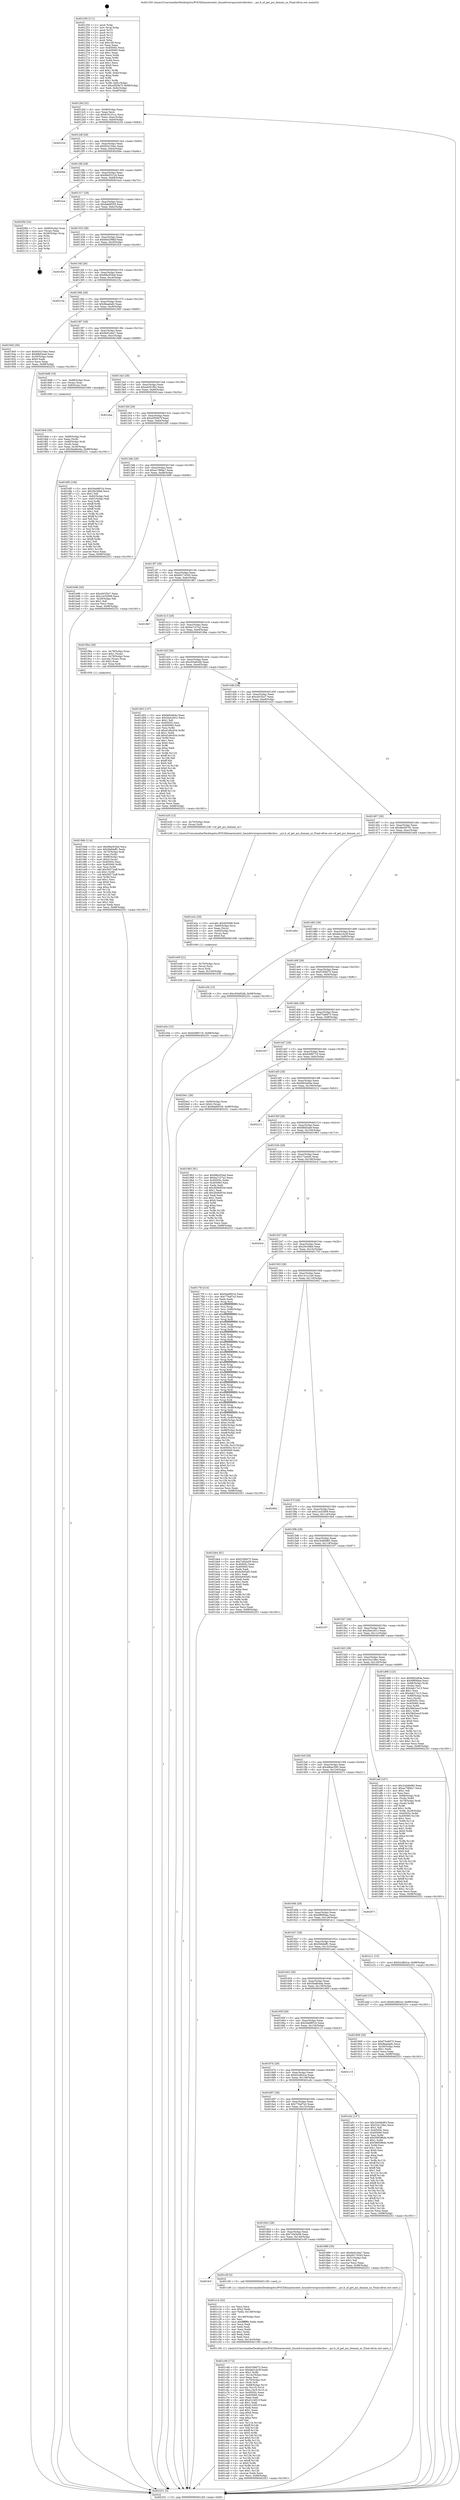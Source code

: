digraph "0x401250" {
  label = "0x401250 (/mnt/c/Users/mathe/Desktop/tcc/POCII/binaries/extr_linuxdriverspcicontrollerdwc....pci.h_of_get_pci_domain_nr_Final-ollvm.out::main(0))"
  labelloc = "t"
  node[shape=record]

  Entry [label="",width=0.3,height=0.3,shape=circle,fillcolor=black,style=filled]
  "0x4012bf" [label="{
     0x4012bf [32]\l
     | [instrs]\l
     &nbsp;&nbsp;0x4012bf \<+6\>: mov -0x98(%rbp),%eax\l
     &nbsp;&nbsp;0x4012c5 \<+2\>: mov %eax,%ecx\l
     &nbsp;&nbsp;0x4012c7 \<+6\>: sub $0x816101cc,%ecx\l
     &nbsp;&nbsp;0x4012cd \<+6\>: mov %eax,-0xac(%rbp)\l
     &nbsp;&nbsp;0x4012d3 \<+6\>: mov %ecx,-0xb0(%rbp)\l
     &nbsp;&nbsp;0x4012d9 \<+6\>: je 0000000000402234 \<main+0xfe4\>\l
  }"]
  "0x402234" [label="{
     0x402234\l
  }", style=dashed]
  "0x4012df" [label="{
     0x4012df [28]\l
     | [instrs]\l
     &nbsp;&nbsp;0x4012df \<+5\>: jmp 00000000004012e4 \<main+0x94\>\l
     &nbsp;&nbsp;0x4012e4 \<+6\>: mov -0xac(%rbp),%eax\l
     &nbsp;&nbsp;0x4012ea \<+5\>: sub $0x834154ec,%eax\l
     &nbsp;&nbsp;0x4012ef \<+6\>: mov %eax,-0xb4(%rbp)\l
     &nbsp;&nbsp;0x4012f5 \<+6\>: je 00000000004020be \<main+0xe6e\>\l
  }"]
  Exit [label="",width=0.3,height=0.3,shape=circle,fillcolor=black,style=filled,peripheries=2]
  "0x4020be" [label="{
     0x4020be\l
  }", style=dashed]
  "0x4012fb" [label="{
     0x4012fb [28]\l
     | [instrs]\l
     &nbsp;&nbsp;0x4012fb \<+5\>: jmp 0000000000401300 \<main+0xb0\>\l
     &nbsp;&nbsp;0x401300 \<+6\>: mov -0xac(%rbp),%eax\l
     &nbsp;&nbsp;0x401306 \<+5\>: sub $0x89d53124,%eax\l
     &nbsp;&nbsp;0x40130b \<+6\>: mov %eax,-0xb8(%rbp)\l
     &nbsp;&nbsp;0x401311 \<+6\>: je 0000000000401ece \<main+0xc7e\>\l
  }"]
  "0x401e5e" [label="{
     0x401e5e [15]\l
     | [instrs]\l
     &nbsp;&nbsp;0x401e5e \<+10\>: movl $0xfc880716,-0x98(%rbp)\l
     &nbsp;&nbsp;0x401e68 \<+5\>: jmp 0000000000402251 \<main+0x1001\>\l
  }"]
  "0x401ece" [label="{
     0x401ece\l
  }", style=dashed]
  "0x401317" [label="{
     0x401317 [28]\l
     | [instrs]\l
     &nbsp;&nbsp;0x401317 \<+5\>: jmp 000000000040131c \<main+0xcc\>\l
     &nbsp;&nbsp;0x40131c \<+6\>: mov -0xac(%rbp),%eax\l
     &nbsp;&nbsp;0x401322 \<+5\>: sub $0x8ab6f329,%eax\l
     &nbsp;&nbsp;0x401327 \<+6\>: mov %eax,-0xbc(%rbp)\l
     &nbsp;&nbsp;0x40132d \<+6\>: je 00000000004020fd \<main+0xead\>\l
  }"]
  "0x401e49" [label="{
     0x401e49 [21]\l
     | [instrs]\l
     &nbsp;&nbsp;0x401e49 \<+4\>: mov -0x70(%rbp),%rcx\l
     &nbsp;&nbsp;0x401e4d \<+3\>: mov (%rcx),%rcx\l
     &nbsp;&nbsp;0x401e50 \<+3\>: mov %rcx,%rdi\l
     &nbsp;&nbsp;0x401e53 \<+6\>: mov %eax,-0x150(%rbp)\l
     &nbsp;&nbsp;0x401e59 \<+5\>: call 0000000000401030 \<free@plt\>\l
     | [calls]\l
     &nbsp;&nbsp;0x401030 \{1\} (unknown)\l
  }"]
  "0x4020fd" [label="{
     0x4020fd [24]\l
     | [instrs]\l
     &nbsp;&nbsp;0x4020fd \<+7\>: mov -0x90(%rbp),%rax\l
     &nbsp;&nbsp;0x402104 \<+2\>: mov (%rax),%eax\l
     &nbsp;&nbsp;0x402106 \<+4\>: lea -0x28(%rbp),%rsp\l
     &nbsp;&nbsp;0x40210a \<+1\>: pop %rbx\l
     &nbsp;&nbsp;0x40210b \<+2\>: pop %r12\l
     &nbsp;&nbsp;0x40210d \<+2\>: pop %r13\l
     &nbsp;&nbsp;0x40210f \<+2\>: pop %r14\l
     &nbsp;&nbsp;0x402111 \<+2\>: pop %r15\l
     &nbsp;&nbsp;0x402113 \<+1\>: pop %rbp\l
     &nbsp;&nbsp;0x402114 \<+1\>: ret\l
  }"]
  "0x401333" [label="{
     0x401333 [28]\l
     | [instrs]\l
     &nbsp;&nbsp;0x401333 \<+5\>: jmp 0000000000401338 \<main+0xe8\>\l
     &nbsp;&nbsp;0x401338 \<+6\>: mov -0xac(%rbp),%eax\l
     &nbsp;&nbsp;0x40133e \<+5\>: sub $0x8d4298bf,%eax\l
     &nbsp;&nbsp;0x401343 \<+6\>: mov %eax,-0xc0(%rbp)\l
     &nbsp;&nbsp;0x401349 \<+6\>: je 0000000000401f24 \<main+0xcd4\>\l
  }"]
  "0x401e2c" [label="{
     0x401e2c [29]\l
     | [instrs]\l
     &nbsp;&nbsp;0x401e2c \<+10\>: movabs $0x4030d6,%rdi\l
     &nbsp;&nbsp;0x401e36 \<+4\>: mov -0x60(%rbp),%rcx\l
     &nbsp;&nbsp;0x401e3a \<+2\>: mov %eax,(%rcx)\l
     &nbsp;&nbsp;0x401e3c \<+4\>: mov -0x60(%rbp),%rcx\l
     &nbsp;&nbsp;0x401e40 \<+2\>: mov (%rcx),%esi\l
     &nbsp;&nbsp;0x401e42 \<+2\>: mov $0x0,%al\l
     &nbsp;&nbsp;0x401e44 \<+5\>: call 0000000000401040 \<printf@plt\>\l
     | [calls]\l
     &nbsp;&nbsp;0x401040 \{1\} (unknown)\l
  }"]
  "0x401f24" [label="{
     0x401f24\l
  }", style=dashed]
  "0x40134f" [label="{
     0x40134f [28]\l
     | [instrs]\l
     &nbsp;&nbsp;0x40134f \<+5\>: jmp 0000000000401354 \<main+0x104\>\l
     &nbsp;&nbsp;0x401354 \<+6\>: mov -0xac(%rbp),%eax\l
     &nbsp;&nbsp;0x40135a \<+5\>: sub $0x98a303ed,%eax\l
     &nbsp;&nbsp;0x40135f \<+6\>: mov %eax,-0xc4(%rbp)\l
     &nbsp;&nbsp;0x401365 \<+6\>: je 000000000040215a \<main+0xf0a\>\l
  }"]
  "0x401c48" [label="{
     0x401c48 [172]\l
     | [instrs]\l
     &nbsp;&nbsp;0x401c48 \<+5\>: mov $0xf10f4075,%ecx\l
     &nbsp;&nbsp;0x401c4d \<+5\>: mov $0xdeb1dc5f,%edx\l
     &nbsp;&nbsp;0x401c52 \<+3\>: mov $0x1,%r8b\l
     &nbsp;&nbsp;0x401c55 \<+6\>: mov -0x14c(%rbp),%esi\l
     &nbsp;&nbsp;0x401c5b \<+3\>: imul %eax,%esi\l
     &nbsp;&nbsp;0x401c5e \<+4\>: mov -0x70(%rbp),%r9\l
     &nbsp;&nbsp;0x401c62 \<+3\>: mov (%r9),%r9\l
     &nbsp;&nbsp;0x401c65 \<+4\>: mov -0x68(%rbp),%r10\l
     &nbsp;&nbsp;0x401c69 \<+3\>: movslq (%r10),%r10\l
     &nbsp;&nbsp;0x401c6c \<+4\>: mov %esi,(%r9,%r10,4)\l
     &nbsp;&nbsp;0x401c70 \<+7\>: mov 0x40505c,%eax\l
     &nbsp;&nbsp;0x401c77 \<+7\>: mov 0x405060,%esi\l
     &nbsp;&nbsp;0x401c7e \<+2\>: mov %eax,%edi\l
     &nbsp;&nbsp;0x401c80 \<+6\>: add $0xd124f21f,%edi\l
     &nbsp;&nbsp;0x401c86 \<+3\>: sub $0x1,%edi\l
     &nbsp;&nbsp;0x401c89 \<+6\>: sub $0xd124f21f,%edi\l
     &nbsp;&nbsp;0x401c8f \<+3\>: imul %edi,%eax\l
     &nbsp;&nbsp;0x401c92 \<+3\>: and $0x1,%eax\l
     &nbsp;&nbsp;0x401c95 \<+3\>: cmp $0x0,%eax\l
     &nbsp;&nbsp;0x401c98 \<+4\>: sete %r11b\l
     &nbsp;&nbsp;0x401c9c \<+3\>: cmp $0xa,%esi\l
     &nbsp;&nbsp;0x401c9f \<+3\>: setl %bl\l
     &nbsp;&nbsp;0x401ca2 \<+3\>: mov %r11b,%r14b\l
     &nbsp;&nbsp;0x401ca5 \<+4\>: xor $0xff,%r14b\l
     &nbsp;&nbsp;0x401ca9 \<+3\>: mov %bl,%r15b\l
     &nbsp;&nbsp;0x401cac \<+4\>: xor $0xff,%r15b\l
     &nbsp;&nbsp;0x401cb0 \<+4\>: xor $0x0,%r8b\l
     &nbsp;&nbsp;0x401cb4 \<+3\>: mov %r14b,%r12b\l
     &nbsp;&nbsp;0x401cb7 \<+4\>: and $0x0,%r12b\l
     &nbsp;&nbsp;0x401cbb \<+3\>: and %r8b,%r11b\l
     &nbsp;&nbsp;0x401cbe \<+3\>: mov %r15b,%r13b\l
     &nbsp;&nbsp;0x401cc1 \<+4\>: and $0x0,%r13b\l
     &nbsp;&nbsp;0x401cc5 \<+3\>: and %r8b,%bl\l
     &nbsp;&nbsp;0x401cc8 \<+3\>: or %r11b,%r12b\l
     &nbsp;&nbsp;0x401ccb \<+3\>: or %bl,%r13b\l
     &nbsp;&nbsp;0x401cce \<+3\>: xor %r13b,%r12b\l
     &nbsp;&nbsp;0x401cd1 \<+3\>: or %r15b,%r14b\l
     &nbsp;&nbsp;0x401cd4 \<+4\>: xor $0xff,%r14b\l
     &nbsp;&nbsp;0x401cd8 \<+4\>: or $0x0,%r8b\l
     &nbsp;&nbsp;0x401cdc \<+3\>: and %r8b,%r14b\l
     &nbsp;&nbsp;0x401cdf \<+3\>: or %r14b,%r12b\l
     &nbsp;&nbsp;0x401ce2 \<+4\>: test $0x1,%r12b\l
     &nbsp;&nbsp;0x401ce6 \<+3\>: cmovne %edx,%ecx\l
     &nbsp;&nbsp;0x401ce9 \<+6\>: mov %ecx,-0x98(%rbp)\l
     &nbsp;&nbsp;0x401cef \<+5\>: jmp 0000000000402251 \<main+0x1001\>\l
  }"]
  "0x40215a" [label="{
     0x40215a\l
  }", style=dashed]
  "0x40136b" [label="{
     0x40136b [28]\l
     | [instrs]\l
     &nbsp;&nbsp;0x40136b \<+5\>: jmp 0000000000401370 \<main+0x120\>\l
     &nbsp;&nbsp;0x401370 \<+6\>: mov -0xac(%rbp),%eax\l
     &nbsp;&nbsp;0x401376 \<+5\>: sub $0x9baedafc,%eax\l
     &nbsp;&nbsp;0x40137b \<+6\>: mov %eax,-0xc8(%rbp)\l
     &nbsp;&nbsp;0x401381 \<+6\>: je 0000000000401945 \<main+0x6f5\>\l
  }"]
  "0x401c14" [label="{
     0x401c14 [52]\l
     | [instrs]\l
     &nbsp;&nbsp;0x401c14 \<+2\>: xor %ecx,%ecx\l
     &nbsp;&nbsp;0x401c16 \<+5\>: mov $0x2,%edx\l
     &nbsp;&nbsp;0x401c1b \<+6\>: mov %edx,-0x148(%rbp)\l
     &nbsp;&nbsp;0x401c21 \<+1\>: cltd\l
     &nbsp;&nbsp;0x401c22 \<+6\>: mov -0x148(%rbp),%esi\l
     &nbsp;&nbsp;0x401c28 \<+2\>: idiv %esi\l
     &nbsp;&nbsp;0x401c2a \<+6\>: imul $0xfffffffe,%edx,%edx\l
     &nbsp;&nbsp;0x401c30 \<+2\>: mov %ecx,%edi\l
     &nbsp;&nbsp;0x401c32 \<+2\>: sub %edx,%edi\l
     &nbsp;&nbsp;0x401c34 \<+2\>: mov %ecx,%edx\l
     &nbsp;&nbsp;0x401c36 \<+3\>: sub $0x1,%edx\l
     &nbsp;&nbsp;0x401c39 \<+2\>: add %edx,%edi\l
     &nbsp;&nbsp;0x401c3b \<+2\>: sub %edi,%ecx\l
     &nbsp;&nbsp;0x401c3d \<+6\>: mov %ecx,-0x14c(%rbp)\l
     &nbsp;&nbsp;0x401c43 \<+5\>: call 0000000000401160 \<next_i\>\l
     | [calls]\l
     &nbsp;&nbsp;0x401160 \{1\} (/mnt/c/Users/mathe/Desktop/tcc/POCII/binaries/extr_linuxdriverspcicontrollerdwc....pci.h_of_get_pci_domain_nr_Final-ollvm.out::next_i)\l
  }"]
  "0x401945" [label="{
     0x401945 [30]\l
     | [instrs]\l
     &nbsp;&nbsp;0x401945 \<+5\>: mov $0x834154ec,%eax\l
     &nbsp;&nbsp;0x40194a \<+5\>: mov $0xfdbf2ea9,%ecx\l
     &nbsp;&nbsp;0x40194f \<+3\>: mov -0x30(%rbp),%edx\l
     &nbsp;&nbsp;0x401952 \<+3\>: cmp $0x0,%edx\l
     &nbsp;&nbsp;0x401955 \<+3\>: cmove %ecx,%eax\l
     &nbsp;&nbsp;0x401958 \<+6\>: mov %eax,-0x98(%rbp)\l
     &nbsp;&nbsp;0x40195e \<+5\>: jmp 0000000000402251 \<main+0x1001\>\l
  }"]
  "0x401387" [label="{
     0x401387 [28]\l
     | [instrs]\l
     &nbsp;&nbsp;0x401387 \<+5\>: jmp 000000000040138c \<main+0x13c\>\l
     &nbsp;&nbsp;0x40138c \<+6\>: mov -0xac(%rbp),%eax\l
     &nbsp;&nbsp;0x401392 \<+5\>: sub $0x9e91eba7,%eax\l
     &nbsp;&nbsp;0x401397 \<+6\>: mov %eax,-0xcc(%rbp)\l
     &nbsp;&nbsp;0x40139d \<+6\>: je 00000000004018d8 \<main+0x688\>\l
  }"]
  "0x4016cf" [label="{
     0x4016cf\l
  }", style=dashed]
  "0x4018d8" [label="{
     0x4018d8 [19]\l
     | [instrs]\l
     &nbsp;&nbsp;0x4018d8 \<+7\>: mov -0x88(%rbp),%rax\l
     &nbsp;&nbsp;0x4018df \<+3\>: mov (%rax),%rax\l
     &nbsp;&nbsp;0x4018e2 \<+4\>: mov 0x8(%rax),%rdi\l
     &nbsp;&nbsp;0x4018e6 \<+5\>: call 0000000000401060 \<atoi@plt\>\l
     | [calls]\l
     &nbsp;&nbsp;0x401060 \{1\} (unknown)\l
  }"]
  "0x4013a3" [label="{
     0x4013a3 [28]\l
     | [instrs]\l
     &nbsp;&nbsp;0x4013a3 \<+5\>: jmp 00000000004013a8 \<main+0x158\>\l
     &nbsp;&nbsp;0x4013a8 \<+6\>: mov -0xac(%rbp),%eax\l
     &nbsp;&nbsp;0x4013ae \<+5\>: sub $0xa4261f62,%eax\l
     &nbsp;&nbsp;0x4013b3 \<+6\>: mov %eax,-0xd0(%rbp)\l
     &nbsp;&nbsp;0x4013b9 \<+6\>: je 0000000000401eaa \<main+0xc5a\>\l
  }"]
  "0x401c0f" [label="{
     0x401c0f [5]\l
     | [instrs]\l
     &nbsp;&nbsp;0x401c0f \<+5\>: call 0000000000401160 \<next_i\>\l
     | [calls]\l
     &nbsp;&nbsp;0x401160 \{1\} (/mnt/c/Users/mathe/Desktop/tcc/POCII/binaries/extr_linuxdriverspcicontrollerdwc....pci.h_of_get_pci_domain_nr_Final-ollvm.out::next_i)\l
  }"]
  "0x401eaa" [label="{
     0x401eaa\l
  }", style=dashed]
  "0x4013bf" [label="{
     0x4013bf [28]\l
     | [instrs]\l
     &nbsp;&nbsp;0x4013bf \<+5\>: jmp 00000000004013c4 \<main+0x174\>\l
     &nbsp;&nbsp;0x4013c4 \<+6\>: mov -0xac(%rbp),%eax\l
     &nbsp;&nbsp;0x4013ca \<+5\>: sub $0xa5f29e7f,%eax\l
     &nbsp;&nbsp;0x4013cf \<+6\>: mov %eax,-0xd4(%rbp)\l
     &nbsp;&nbsp;0x4013d5 \<+6\>: je 00000000004016f5 \<main+0x4a5\>\l
  }"]
  "0x4019db" [label="{
     0x4019db [114]\l
     | [instrs]\l
     &nbsp;&nbsp;0x4019db \<+5\>: mov $0x98a303ed,%ecx\l
     &nbsp;&nbsp;0x4019e0 \<+5\>: mov $0x5b8deff1,%edx\l
     &nbsp;&nbsp;0x4019e5 \<+4\>: mov -0x70(%rbp),%rdi\l
     &nbsp;&nbsp;0x4019e9 \<+3\>: mov %rax,(%rdi)\l
     &nbsp;&nbsp;0x4019ec \<+4\>: mov -0x68(%rbp),%rax\l
     &nbsp;&nbsp;0x4019f0 \<+6\>: movl $0x0,(%rax)\l
     &nbsp;&nbsp;0x4019f6 \<+7\>: mov 0x40505c,%esi\l
     &nbsp;&nbsp;0x4019fd \<+8\>: mov 0x405060,%r8d\l
     &nbsp;&nbsp;0x401a05 \<+3\>: mov %esi,%r9d\l
     &nbsp;&nbsp;0x401a08 \<+7\>: add $0x59272aff,%r9d\l
     &nbsp;&nbsp;0x401a0f \<+4\>: sub $0x1,%r9d\l
     &nbsp;&nbsp;0x401a13 \<+7\>: sub $0x59272aff,%r9d\l
     &nbsp;&nbsp;0x401a1a \<+4\>: imul %r9d,%esi\l
     &nbsp;&nbsp;0x401a1e \<+3\>: and $0x1,%esi\l
     &nbsp;&nbsp;0x401a21 \<+3\>: cmp $0x0,%esi\l
     &nbsp;&nbsp;0x401a24 \<+4\>: sete %r10b\l
     &nbsp;&nbsp;0x401a28 \<+4\>: cmp $0xa,%r8d\l
     &nbsp;&nbsp;0x401a2c \<+4\>: setl %r11b\l
     &nbsp;&nbsp;0x401a30 \<+3\>: mov %r10b,%bl\l
     &nbsp;&nbsp;0x401a33 \<+3\>: and %r11b,%bl\l
     &nbsp;&nbsp;0x401a36 \<+3\>: xor %r11b,%r10b\l
     &nbsp;&nbsp;0x401a39 \<+3\>: or %r10b,%bl\l
     &nbsp;&nbsp;0x401a3c \<+3\>: test $0x1,%bl\l
     &nbsp;&nbsp;0x401a3f \<+3\>: cmovne %edx,%ecx\l
     &nbsp;&nbsp;0x401a42 \<+6\>: mov %ecx,-0x98(%rbp)\l
     &nbsp;&nbsp;0x401a48 \<+5\>: jmp 0000000000402251 \<main+0x1001\>\l
  }"]
  "0x4016f5" [label="{
     0x4016f5 [106]\l
     | [instrs]\l
     &nbsp;&nbsp;0x4016f5 \<+5\>: mov $0x5da9851b,%eax\l
     &nbsp;&nbsp;0x4016fa \<+5\>: mov $0x29c36bd,%ecx\l
     &nbsp;&nbsp;0x4016ff \<+2\>: mov $0x1,%dl\l
     &nbsp;&nbsp;0x401701 \<+7\>: mov -0x92(%rbp),%sil\l
     &nbsp;&nbsp;0x401708 \<+7\>: mov -0x91(%rbp),%dil\l
     &nbsp;&nbsp;0x40170f \<+3\>: mov %sil,%r8b\l
     &nbsp;&nbsp;0x401712 \<+4\>: xor $0xff,%r8b\l
     &nbsp;&nbsp;0x401716 \<+3\>: mov %dil,%r9b\l
     &nbsp;&nbsp;0x401719 \<+4\>: xor $0xff,%r9b\l
     &nbsp;&nbsp;0x40171d \<+3\>: xor $0x1,%dl\l
     &nbsp;&nbsp;0x401720 \<+3\>: mov %r8b,%r10b\l
     &nbsp;&nbsp;0x401723 \<+4\>: and $0xff,%r10b\l
     &nbsp;&nbsp;0x401727 \<+3\>: and %dl,%sil\l
     &nbsp;&nbsp;0x40172a \<+3\>: mov %r9b,%r11b\l
     &nbsp;&nbsp;0x40172d \<+4\>: and $0xff,%r11b\l
     &nbsp;&nbsp;0x401731 \<+3\>: and %dl,%dil\l
     &nbsp;&nbsp;0x401734 \<+3\>: or %sil,%r10b\l
     &nbsp;&nbsp;0x401737 \<+3\>: or %dil,%r11b\l
     &nbsp;&nbsp;0x40173a \<+3\>: xor %r11b,%r10b\l
     &nbsp;&nbsp;0x40173d \<+3\>: or %r9b,%r8b\l
     &nbsp;&nbsp;0x401740 \<+4\>: xor $0xff,%r8b\l
     &nbsp;&nbsp;0x401744 \<+3\>: or $0x1,%dl\l
     &nbsp;&nbsp;0x401747 \<+3\>: and %dl,%r8b\l
     &nbsp;&nbsp;0x40174a \<+3\>: or %r8b,%r10b\l
     &nbsp;&nbsp;0x40174d \<+4\>: test $0x1,%r10b\l
     &nbsp;&nbsp;0x401751 \<+3\>: cmovne %ecx,%eax\l
     &nbsp;&nbsp;0x401754 \<+6\>: mov %eax,-0x98(%rbp)\l
     &nbsp;&nbsp;0x40175a \<+5\>: jmp 0000000000402251 \<main+0x1001\>\l
  }"]
  "0x4013db" [label="{
     0x4013db [28]\l
     | [instrs]\l
     &nbsp;&nbsp;0x4013db \<+5\>: jmp 00000000004013e0 \<main+0x190\>\l
     &nbsp;&nbsp;0x4013e0 \<+6\>: mov -0xac(%rbp),%eax\l
     &nbsp;&nbsp;0x4013e6 \<+5\>: sub $0xac796ba7,%eax\l
     &nbsp;&nbsp;0x4013eb \<+6\>: mov %eax,-0xd8(%rbp)\l
     &nbsp;&nbsp;0x4013f1 \<+6\>: je 0000000000401b96 \<main+0x946\>\l
  }"]
  "0x402251" [label="{
     0x402251 [5]\l
     | [instrs]\l
     &nbsp;&nbsp;0x402251 \<+5\>: jmp 00000000004012bf \<main+0x6f\>\l
  }"]
  "0x401250" [label="{
     0x401250 [111]\l
     | [instrs]\l
     &nbsp;&nbsp;0x401250 \<+1\>: push %rbp\l
     &nbsp;&nbsp;0x401251 \<+3\>: mov %rsp,%rbp\l
     &nbsp;&nbsp;0x401254 \<+2\>: push %r15\l
     &nbsp;&nbsp;0x401256 \<+2\>: push %r14\l
     &nbsp;&nbsp;0x401258 \<+2\>: push %r13\l
     &nbsp;&nbsp;0x40125a \<+2\>: push %r12\l
     &nbsp;&nbsp;0x40125c \<+1\>: push %rbx\l
     &nbsp;&nbsp;0x40125d \<+7\>: sub $0x148,%rsp\l
     &nbsp;&nbsp;0x401264 \<+2\>: xor %eax,%eax\l
     &nbsp;&nbsp;0x401266 \<+7\>: mov 0x40505c,%ecx\l
     &nbsp;&nbsp;0x40126d \<+7\>: mov 0x405060,%edx\l
     &nbsp;&nbsp;0x401274 \<+3\>: sub $0x1,%eax\l
     &nbsp;&nbsp;0x401277 \<+3\>: mov %ecx,%r8d\l
     &nbsp;&nbsp;0x40127a \<+3\>: add %eax,%r8d\l
     &nbsp;&nbsp;0x40127d \<+4\>: imul %r8d,%ecx\l
     &nbsp;&nbsp;0x401281 \<+3\>: and $0x1,%ecx\l
     &nbsp;&nbsp;0x401284 \<+3\>: cmp $0x0,%ecx\l
     &nbsp;&nbsp;0x401287 \<+4\>: sete %r9b\l
     &nbsp;&nbsp;0x40128b \<+4\>: and $0x1,%r9b\l
     &nbsp;&nbsp;0x40128f \<+7\>: mov %r9b,-0x92(%rbp)\l
     &nbsp;&nbsp;0x401296 \<+3\>: cmp $0xa,%edx\l
     &nbsp;&nbsp;0x401299 \<+4\>: setl %r9b\l
     &nbsp;&nbsp;0x40129d \<+4\>: and $0x1,%r9b\l
     &nbsp;&nbsp;0x4012a1 \<+7\>: mov %r9b,-0x91(%rbp)\l
     &nbsp;&nbsp;0x4012a8 \<+10\>: movl $0xa5f29e7f,-0x98(%rbp)\l
     &nbsp;&nbsp;0x4012b2 \<+6\>: mov %edi,-0x9c(%rbp)\l
     &nbsp;&nbsp;0x4012b8 \<+7\>: mov %rsi,-0xa8(%rbp)\l
  }"]
  "0x4018eb" [label="{
     0x4018eb [30]\l
     | [instrs]\l
     &nbsp;&nbsp;0x4018eb \<+4\>: mov -0x80(%rbp),%rdi\l
     &nbsp;&nbsp;0x4018ef \<+2\>: mov %eax,(%rdi)\l
     &nbsp;&nbsp;0x4018f1 \<+4\>: mov -0x80(%rbp),%rdi\l
     &nbsp;&nbsp;0x4018f5 \<+2\>: mov (%rdi),%eax\l
     &nbsp;&nbsp;0x4018f7 \<+3\>: mov %eax,-0x30(%rbp)\l
     &nbsp;&nbsp;0x4018fa \<+10\>: movl $0x5ba6b44a,-0x98(%rbp)\l
     &nbsp;&nbsp;0x401904 \<+5\>: jmp 0000000000402251 \<main+0x1001\>\l
  }"]
  "0x401b96" [label="{
     0x401b96 [30]\l
     | [instrs]\l
     &nbsp;&nbsp;0x401b96 \<+5\>: mov $0xcbf1f2e7,%eax\l
     &nbsp;&nbsp;0x401b9b \<+5\>: mov $0x1ce32009,%ecx\l
     &nbsp;&nbsp;0x401ba0 \<+3\>: mov -0x29(%rbp),%dl\l
     &nbsp;&nbsp;0x401ba3 \<+3\>: test $0x1,%dl\l
     &nbsp;&nbsp;0x401ba6 \<+3\>: cmovne %ecx,%eax\l
     &nbsp;&nbsp;0x401ba9 \<+6\>: mov %eax,-0x98(%rbp)\l
     &nbsp;&nbsp;0x401baf \<+5\>: jmp 0000000000402251 \<main+0x1001\>\l
  }"]
  "0x4013f7" [label="{
     0x4013f7 [28]\l
     | [instrs]\l
     &nbsp;&nbsp;0x4013f7 \<+5\>: jmp 00000000004013fc \<main+0x1ac\>\l
     &nbsp;&nbsp;0x4013fc \<+6\>: mov -0xac(%rbp),%eax\l
     &nbsp;&nbsp;0x401402 \<+5\>: sub $0xb9174345,%eax\l
     &nbsp;&nbsp;0x401407 \<+6\>: mov %eax,-0xdc(%rbp)\l
     &nbsp;&nbsp;0x40140d \<+6\>: je 00000000004018b7 \<main+0x667\>\l
  }"]
  "0x4016b3" [label="{
     0x4016b3 [28]\l
     | [instrs]\l
     &nbsp;&nbsp;0x4016b3 \<+5\>: jmp 00000000004016b8 \<main+0x468\>\l
     &nbsp;&nbsp;0x4016b8 \<+6\>: mov -0xac(%rbp),%eax\l
     &nbsp;&nbsp;0x4016be \<+5\>: sub $0x7cf43a59,%eax\l
     &nbsp;&nbsp;0x4016c3 \<+6\>: mov %eax,-0x140(%rbp)\l
     &nbsp;&nbsp;0x4016c9 \<+6\>: je 0000000000401c0f \<main+0x9bf\>\l
  }"]
  "0x4018b7" [label="{
     0x4018b7\l
  }", style=dashed]
  "0x401413" [label="{
     0x401413 [28]\l
     | [instrs]\l
     &nbsp;&nbsp;0x401413 \<+5\>: jmp 0000000000401418 \<main+0x1c8\>\l
     &nbsp;&nbsp;0x401418 \<+6\>: mov -0xac(%rbp),%eax\l
     &nbsp;&nbsp;0x40141e \<+5\>: sub $0xba7c57a2,%eax\l
     &nbsp;&nbsp;0x401423 \<+6\>: mov %eax,-0xe0(%rbp)\l
     &nbsp;&nbsp;0x401429 \<+6\>: je 00000000004019be \<main+0x76e\>\l
  }"]
  "0x401899" [label="{
     0x401899 [30]\l
     | [instrs]\l
     &nbsp;&nbsp;0x401899 \<+5\>: mov $0x9e91eba7,%eax\l
     &nbsp;&nbsp;0x40189e \<+5\>: mov $0xb9174345,%ecx\l
     &nbsp;&nbsp;0x4018a3 \<+3\>: mov -0x31(%rbp),%dl\l
     &nbsp;&nbsp;0x4018a6 \<+3\>: test $0x1,%dl\l
     &nbsp;&nbsp;0x4018a9 \<+3\>: cmovne %ecx,%eax\l
     &nbsp;&nbsp;0x4018ac \<+6\>: mov %eax,-0x98(%rbp)\l
     &nbsp;&nbsp;0x4018b2 \<+5\>: jmp 0000000000402251 \<main+0x1001\>\l
  }"]
  "0x4019be" [label="{
     0x4019be [29]\l
     | [instrs]\l
     &nbsp;&nbsp;0x4019be \<+4\>: mov -0x78(%rbp),%rax\l
     &nbsp;&nbsp;0x4019c2 \<+6\>: movl $0x1,(%rax)\l
     &nbsp;&nbsp;0x4019c8 \<+4\>: mov -0x78(%rbp),%rax\l
     &nbsp;&nbsp;0x4019cc \<+3\>: movslq (%rax),%rax\l
     &nbsp;&nbsp;0x4019cf \<+4\>: shl $0x2,%rax\l
     &nbsp;&nbsp;0x4019d3 \<+3\>: mov %rax,%rdi\l
     &nbsp;&nbsp;0x4019d6 \<+5\>: call 0000000000401050 \<malloc@plt\>\l
     | [calls]\l
     &nbsp;&nbsp;0x401050 \{1\} (unknown)\l
  }"]
  "0x40142f" [label="{
     0x40142f [28]\l
     | [instrs]\l
     &nbsp;&nbsp;0x40142f \<+5\>: jmp 0000000000401434 \<main+0x1e4\>\l
     &nbsp;&nbsp;0x401434 \<+6\>: mov -0xac(%rbp),%eax\l
     &nbsp;&nbsp;0x40143a \<+5\>: sub $0xc93a82db,%eax\l
     &nbsp;&nbsp;0x40143f \<+6\>: mov %eax,-0xe4(%rbp)\l
     &nbsp;&nbsp;0x401445 \<+6\>: je 0000000000401d03 \<main+0xab3\>\l
  }"]
  "0x401697" [label="{
     0x401697 [28]\l
     | [instrs]\l
     &nbsp;&nbsp;0x401697 \<+5\>: jmp 000000000040169c \<main+0x44c\>\l
     &nbsp;&nbsp;0x40169c \<+6\>: mov -0xac(%rbp),%eax\l
     &nbsp;&nbsp;0x4016a2 \<+5\>: sub $0x776af7a3,%eax\l
     &nbsp;&nbsp;0x4016a7 \<+6\>: mov %eax,-0x13c(%rbp)\l
     &nbsp;&nbsp;0x4016ad \<+6\>: je 0000000000401899 \<main+0x649\>\l
  }"]
  "0x401d03" [label="{
     0x401d03 [147]\l
     | [instrs]\l
     &nbsp;&nbsp;0x401d03 \<+5\>: mov $0xfd02e64a,%eax\l
     &nbsp;&nbsp;0x401d08 \<+5\>: mov $0x2bdc261c,%ecx\l
     &nbsp;&nbsp;0x401d0d \<+2\>: mov $0x1,%dl\l
     &nbsp;&nbsp;0x401d0f \<+7\>: mov 0x40505c,%esi\l
     &nbsp;&nbsp;0x401d16 \<+7\>: mov 0x405060,%edi\l
     &nbsp;&nbsp;0x401d1d \<+3\>: mov %esi,%r8d\l
     &nbsp;&nbsp;0x401d20 \<+7\>: sub $0xd1d6cb54,%r8d\l
     &nbsp;&nbsp;0x401d27 \<+4\>: sub $0x1,%r8d\l
     &nbsp;&nbsp;0x401d2b \<+7\>: add $0xd1d6cb54,%r8d\l
     &nbsp;&nbsp;0x401d32 \<+4\>: imul %r8d,%esi\l
     &nbsp;&nbsp;0x401d36 \<+3\>: and $0x1,%esi\l
     &nbsp;&nbsp;0x401d39 \<+3\>: cmp $0x0,%esi\l
     &nbsp;&nbsp;0x401d3c \<+4\>: sete %r9b\l
     &nbsp;&nbsp;0x401d40 \<+3\>: cmp $0xa,%edi\l
     &nbsp;&nbsp;0x401d43 \<+4\>: setl %r10b\l
     &nbsp;&nbsp;0x401d47 \<+3\>: mov %r9b,%r11b\l
     &nbsp;&nbsp;0x401d4a \<+4\>: xor $0xff,%r11b\l
     &nbsp;&nbsp;0x401d4e \<+3\>: mov %r10b,%bl\l
     &nbsp;&nbsp;0x401d51 \<+3\>: xor $0xff,%bl\l
     &nbsp;&nbsp;0x401d54 \<+3\>: xor $0x0,%dl\l
     &nbsp;&nbsp;0x401d57 \<+3\>: mov %r11b,%r14b\l
     &nbsp;&nbsp;0x401d5a \<+4\>: and $0x0,%r14b\l
     &nbsp;&nbsp;0x401d5e \<+3\>: and %dl,%r9b\l
     &nbsp;&nbsp;0x401d61 \<+3\>: mov %bl,%r15b\l
     &nbsp;&nbsp;0x401d64 \<+4\>: and $0x0,%r15b\l
     &nbsp;&nbsp;0x401d68 \<+3\>: and %dl,%r10b\l
     &nbsp;&nbsp;0x401d6b \<+3\>: or %r9b,%r14b\l
     &nbsp;&nbsp;0x401d6e \<+3\>: or %r10b,%r15b\l
     &nbsp;&nbsp;0x401d71 \<+3\>: xor %r15b,%r14b\l
     &nbsp;&nbsp;0x401d74 \<+3\>: or %bl,%r11b\l
     &nbsp;&nbsp;0x401d77 \<+4\>: xor $0xff,%r11b\l
     &nbsp;&nbsp;0x401d7b \<+3\>: or $0x0,%dl\l
     &nbsp;&nbsp;0x401d7e \<+3\>: and %dl,%r11b\l
     &nbsp;&nbsp;0x401d81 \<+3\>: or %r11b,%r14b\l
     &nbsp;&nbsp;0x401d84 \<+4\>: test $0x1,%r14b\l
     &nbsp;&nbsp;0x401d88 \<+3\>: cmovne %ecx,%eax\l
     &nbsp;&nbsp;0x401d8b \<+6\>: mov %eax,-0x98(%rbp)\l
     &nbsp;&nbsp;0x401d91 \<+5\>: jmp 0000000000402251 \<main+0x1001\>\l
  }"]
  "0x40144b" [label="{
     0x40144b [28]\l
     | [instrs]\l
     &nbsp;&nbsp;0x40144b \<+5\>: jmp 0000000000401450 \<main+0x200\>\l
     &nbsp;&nbsp;0x401450 \<+6\>: mov -0xac(%rbp),%eax\l
     &nbsp;&nbsp;0x401456 \<+5\>: sub $0xcbf1f2e7,%eax\l
     &nbsp;&nbsp;0x40145b \<+6\>: mov %eax,-0xe8(%rbp)\l
     &nbsp;&nbsp;0x401461 \<+6\>: je 0000000000401e20 \<main+0xbd0\>\l
  }"]
  "0x401a5c" [label="{
     0x401a5c [147]\l
     | [instrs]\l
     &nbsp;&nbsp;0x401a5c \<+5\>: mov $0x24d46d83,%eax\l
     &nbsp;&nbsp;0x401a61 \<+5\>: mov $0x32a128ec,%ecx\l
     &nbsp;&nbsp;0x401a66 \<+2\>: mov $0x1,%dl\l
     &nbsp;&nbsp;0x401a68 \<+7\>: mov 0x40505c,%esi\l
     &nbsp;&nbsp;0x401a6f \<+7\>: mov 0x405060,%edi\l
     &nbsp;&nbsp;0x401a76 \<+3\>: mov %esi,%r8d\l
     &nbsp;&nbsp;0x401a79 \<+7\>: add $0x568586de,%r8d\l
     &nbsp;&nbsp;0x401a80 \<+4\>: sub $0x1,%r8d\l
     &nbsp;&nbsp;0x401a84 \<+7\>: sub $0x568586de,%r8d\l
     &nbsp;&nbsp;0x401a8b \<+4\>: imul %r8d,%esi\l
     &nbsp;&nbsp;0x401a8f \<+3\>: and $0x1,%esi\l
     &nbsp;&nbsp;0x401a92 \<+3\>: cmp $0x0,%esi\l
     &nbsp;&nbsp;0x401a95 \<+4\>: sete %r9b\l
     &nbsp;&nbsp;0x401a99 \<+3\>: cmp $0xa,%edi\l
     &nbsp;&nbsp;0x401a9c \<+4\>: setl %r10b\l
     &nbsp;&nbsp;0x401aa0 \<+3\>: mov %r9b,%r11b\l
     &nbsp;&nbsp;0x401aa3 \<+4\>: xor $0xff,%r11b\l
     &nbsp;&nbsp;0x401aa7 \<+3\>: mov %r10b,%bl\l
     &nbsp;&nbsp;0x401aaa \<+3\>: xor $0xff,%bl\l
     &nbsp;&nbsp;0x401aad \<+3\>: xor $0x1,%dl\l
     &nbsp;&nbsp;0x401ab0 \<+3\>: mov %r11b,%r14b\l
     &nbsp;&nbsp;0x401ab3 \<+4\>: and $0xff,%r14b\l
     &nbsp;&nbsp;0x401ab7 \<+3\>: and %dl,%r9b\l
     &nbsp;&nbsp;0x401aba \<+3\>: mov %bl,%r15b\l
     &nbsp;&nbsp;0x401abd \<+4\>: and $0xff,%r15b\l
     &nbsp;&nbsp;0x401ac1 \<+3\>: and %dl,%r10b\l
     &nbsp;&nbsp;0x401ac4 \<+3\>: or %r9b,%r14b\l
     &nbsp;&nbsp;0x401ac7 \<+3\>: or %r10b,%r15b\l
     &nbsp;&nbsp;0x401aca \<+3\>: xor %r15b,%r14b\l
     &nbsp;&nbsp;0x401acd \<+3\>: or %bl,%r11b\l
     &nbsp;&nbsp;0x401ad0 \<+4\>: xor $0xff,%r11b\l
     &nbsp;&nbsp;0x401ad4 \<+3\>: or $0x1,%dl\l
     &nbsp;&nbsp;0x401ad7 \<+3\>: and %dl,%r11b\l
     &nbsp;&nbsp;0x401ada \<+3\>: or %r11b,%r14b\l
     &nbsp;&nbsp;0x401add \<+4\>: test $0x1,%r14b\l
     &nbsp;&nbsp;0x401ae1 \<+3\>: cmovne %ecx,%eax\l
     &nbsp;&nbsp;0x401ae4 \<+6\>: mov %eax,-0x98(%rbp)\l
     &nbsp;&nbsp;0x401aea \<+5\>: jmp 0000000000402251 \<main+0x1001\>\l
  }"]
  "0x401e20" [label="{
     0x401e20 [12]\l
     | [instrs]\l
     &nbsp;&nbsp;0x401e20 \<+4\>: mov -0x70(%rbp),%rax\l
     &nbsp;&nbsp;0x401e24 \<+3\>: mov (%rax),%rdi\l
     &nbsp;&nbsp;0x401e27 \<+5\>: call 0000000000401240 \<of_get_pci_domain_nr\>\l
     | [calls]\l
     &nbsp;&nbsp;0x401240 \{1\} (/mnt/c/Users/mathe/Desktop/tcc/POCII/binaries/extr_linuxdriverspcicontrollerdwc....pci.h_of_get_pci_domain_nr_Final-ollvm.out::of_get_pci_domain_nr)\l
  }"]
  "0x401467" [label="{
     0x401467 [28]\l
     | [instrs]\l
     &nbsp;&nbsp;0x401467 \<+5\>: jmp 000000000040146c \<main+0x21c\>\l
     &nbsp;&nbsp;0x40146c \<+6\>: mov -0xac(%rbp),%eax\l
     &nbsp;&nbsp;0x401472 \<+5\>: sub $0xdbe56781,%eax\l
     &nbsp;&nbsp;0x401477 \<+6\>: mov %eax,-0xec(%rbp)\l
     &nbsp;&nbsp;0x40147d \<+6\>: je 0000000000401e6d \<main+0xc1d\>\l
  }"]
  "0x40167b" [label="{
     0x40167b [28]\l
     | [instrs]\l
     &nbsp;&nbsp;0x40167b \<+5\>: jmp 0000000000401680 \<main+0x430\>\l
     &nbsp;&nbsp;0x401680 \<+6\>: mov -0xac(%rbp),%eax\l
     &nbsp;&nbsp;0x401686 \<+5\>: sub $0x62c8b2ce,%eax\l
     &nbsp;&nbsp;0x40168b \<+6\>: mov %eax,-0x138(%rbp)\l
     &nbsp;&nbsp;0x401691 \<+6\>: je 0000000000401a5c \<main+0x80c\>\l
  }"]
  "0x401e6d" [label="{
     0x401e6d\l
  }", style=dashed]
  "0x401483" [label="{
     0x401483 [28]\l
     | [instrs]\l
     &nbsp;&nbsp;0x401483 \<+5\>: jmp 0000000000401488 \<main+0x238\>\l
     &nbsp;&nbsp;0x401488 \<+6\>: mov -0xac(%rbp),%eax\l
     &nbsp;&nbsp;0x40148e \<+5\>: sub $0xdeb1dc5f,%eax\l
     &nbsp;&nbsp;0x401493 \<+6\>: mov %eax,-0xf0(%rbp)\l
     &nbsp;&nbsp;0x401499 \<+6\>: je 0000000000401cf4 \<main+0xaa4\>\l
  }"]
  "0x402115" [label="{
     0x402115\l
  }", style=dashed]
  "0x401cf4" [label="{
     0x401cf4 [15]\l
     | [instrs]\l
     &nbsp;&nbsp;0x401cf4 \<+10\>: movl $0xc93a82db,-0x98(%rbp)\l
     &nbsp;&nbsp;0x401cfe \<+5\>: jmp 0000000000402251 \<main+0x1001\>\l
  }"]
  "0x40149f" [label="{
     0x40149f [28]\l
     | [instrs]\l
     &nbsp;&nbsp;0x40149f \<+5\>: jmp 00000000004014a4 \<main+0x254\>\l
     &nbsp;&nbsp;0x4014a4 \<+6\>: mov -0xac(%rbp),%eax\l
     &nbsp;&nbsp;0x4014aa \<+5\>: sub $0xf10f4075,%eax\l
     &nbsp;&nbsp;0x4014af \<+6\>: mov %eax,-0xf4(%rbp)\l
     &nbsp;&nbsp;0x4014b5 \<+6\>: je 00000000004021bc \<main+0xf6c\>\l
  }"]
  "0x40165f" [label="{
     0x40165f [28]\l
     | [instrs]\l
     &nbsp;&nbsp;0x40165f \<+5\>: jmp 0000000000401664 \<main+0x414\>\l
     &nbsp;&nbsp;0x401664 \<+6\>: mov -0xac(%rbp),%eax\l
     &nbsp;&nbsp;0x40166a \<+5\>: sub $0x5da9851b,%eax\l
     &nbsp;&nbsp;0x40166f \<+6\>: mov %eax,-0x134(%rbp)\l
     &nbsp;&nbsp;0x401675 \<+6\>: je 0000000000402115 \<main+0xec5\>\l
  }"]
  "0x4021bc" [label="{
     0x4021bc\l
  }", style=dashed]
  "0x4014bb" [label="{
     0x4014bb [28]\l
     | [instrs]\l
     &nbsp;&nbsp;0x4014bb \<+5\>: jmp 00000000004014c0 \<main+0x270\>\l
     &nbsp;&nbsp;0x4014c0 \<+6\>: mov -0xac(%rbp),%eax\l
     &nbsp;&nbsp;0x4014c6 \<+5\>: sub $0xf75a6975,%eax\l
     &nbsp;&nbsp;0x4014cb \<+6\>: mov %eax,-0xf8(%rbp)\l
     &nbsp;&nbsp;0x4014d1 \<+6\>: je 0000000000401927 \<main+0x6d7\>\l
  }"]
  "0x401909" [label="{
     0x401909 [30]\l
     | [instrs]\l
     &nbsp;&nbsp;0x401909 \<+5\>: mov $0xf75a6975,%eax\l
     &nbsp;&nbsp;0x40190e \<+5\>: mov $0x9baedafc,%ecx\l
     &nbsp;&nbsp;0x401913 \<+3\>: mov -0x30(%rbp),%edx\l
     &nbsp;&nbsp;0x401916 \<+3\>: cmp $0x1,%edx\l
     &nbsp;&nbsp;0x401919 \<+3\>: cmovl %ecx,%eax\l
     &nbsp;&nbsp;0x40191c \<+6\>: mov %eax,-0x98(%rbp)\l
     &nbsp;&nbsp;0x401922 \<+5\>: jmp 0000000000402251 \<main+0x1001\>\l
  }"]
  "0x401927" [label="{
     0x401927\l
  }", style=dashed]
  "0x4014d7" [label="{
     0x4014d7 [28]\l
     | [instrs]\l
     &nbsp;&nbsp;0x4014d7 \<+5\>: jmp 00000000004014dc \<main+0x28c\>\l
     &nbsp;&nbsp;0x4014dc \<+6\>: mov -0xac(%rbp),%eax\l
     &nbsp;&nbsp;0x4014e2 \<+5\>: sub $0xfc880716,%eax\l
     &nbsp;&nbsp;0x4014e7 \<+6\>: mov %eax,-0xfc(%rbp)\l
     &nbsp;&nbsp;0x4014ed \<+6\>: je 00000000004020e1 \<main+0xe91\>\l
  }"]
  "0x401643" [label="{
     0x401643 [28]\l
     | [instrs]\l
     &nbsp;&nbsp;0x401643 \<+5\>: jmp 0000000000401648 \<main+0x3f8\>\l
     &nbsp;&nbsp;0x401648 \<+6\>: mov -0xac(%rbp),%eax\l
     &nbsp;&nbsp;0x40164e \<+5\>: sub $0x5ba6b44a,%eax\l
     &nbsp;&nbsp;0x401653 \<+6\>: mov %eax,-0x130(%rbp)\l
     &nbsp;&nbsp;0x401659 \<+6\>: je 0000000000401909 \<main+0x6b9\>\l
  }"]
  "0x4020e1" [label="{
     0x4020e1 [28]\l
     | [instrs]\l
     &nbsp;&nbsp;0x4020e1 \<+7\>: mov -0x90(%rbp),%rax\l
     &nbsp;&nbsp;0x4020e8 \<+6\>: movl $0x0,(%rax)\l
     &nbsp;&nbsp;0x4020ee \<+10\>: movl $0x8ab6f329,-0x98(%rbp)\l
     &nbsp;&nbsp;0x4020f8 \<+5\>: jmp 0000000000402251 \<main+0x1001\>\l
  }"]
  "0x4014f3" [label="{
     0x4014f3 [28]\l
     | [instrs]\l
     &nbsp;&nbsp;0x4014f3 \<+5\>: jmp 00000000004014f8 \<main+0x2a8\>\l
     &nbsp;&nbsp;0x4014f8 \<+6\>: mov -0xac(%rbp),%eax\l
     &nbsp;&nbsp;0x4014fe \<+5\>: sub $0xfd02e64a,%eax\l
     &nbsp;&nbsp;0x401503 \<+6\>: mov %eax,-0x100(%rbp)\l
     &nbsp;&nbsp;0x401509 \<+6\>: je 0000000000402212 \<main+0xfc2\>\l
  }"]
  "0x401a4d" [label="{
     0x401a4d [15]\l
     | [instrs]\l
     &nbsp;&nbsp;0x401a4d \<+10\>: movl $0x62c8b2ce,-0x98(%rbp)\l
     &nbsp;&nbsp;0x401a57 \<+5\>: jmp 0000000000402251 \<main+0x1001\>\l
  }"]
  "0x402212" [label="{
     0x402212\l
  }", style=dashed]
  "0x40150f" [label="{
     0x40150f [28]\l
     | [instrs]\l
     &nbsp;&nbsp;0x40150f \<+5\>: jmp 0000000000401514 \<main+0x2c4\>\l
     &nbsp;&nbsp;0x401514 \<+6\>: mov -0xac(%rbp),%eax\l
     &nbsp;&nbsp;0x40151a \<+5\>: sub $0xfdbf2ea9,%eax\l
     &nbsp;&nbsp;0x40151f \<+6\>: mov %eax,-0x104(%rbp)\l
     &nbsp;&nbsp;0x401525 \<+6\>: je 0000000000401963 \<main+0x713\>\l
  }"]
  "0x401627" [label="{
     0x401627 [28]\l
     | [instrs]\l
     &nbsp;&nbsp;0x401627 \<+5\>: jmp 000000000040162c \<main+0x3dc\>\l
     &nbsp;&nbsp;0x40162c \<+6\>: mov -0xac(%rbp),%eax\l
     &nbsp;&nbsp;0x401632 \<+5\>: sub $0x5b8deff1,%eax\l
     &nbsp;&nbsp;0x401637 \<+6\>: mov %eax,-0x12c(%rbp)\l
     &nbsp;&nbsp;0x40163d \<+6\>: je 0000000000401a4d \<main+0x7fd\>\l
  }"]
  "0x401963" [label="{
     0x401963 [91]\l
     | [instrs]\l
     &nbsp;&nbsp;0x401963 \<+5\>: mov $0x98a303ed,%eax\l
     &nbsp;&nbsp;0x401968 \<+5\>: mov $0xba7c57a2,%ecx\l
     &nbsp;&nbsp;0x40196d \<+7\>: mov 0x40505c,%edx\l
     &nbsp;&nbsp;0x401974 \<+7\>: mov 0x405060,%esi\l
     &nbsp;&nbsp;0x40197b \<+2\>: mov %edx,%edi\l
     &nbsp;&nbsp;0x40197d \<+6\>: sub $0x3b0b953d,%edi\l
     &nbsp;&nbsp;0x401983 \<+3\>: sub $0x1,%edi\l
     &nbsp;&nbsp;0x401986 \<+6\>: add $0x3b0b953d,%edi\l
     &nbsp;&nbsp;0x40198c \<+3\>: imul %edi,%edx\l
     &nbsp;&nbsp;0x40198f \<+3\>: and $0x1,%edx\l
     &nbsp;&nbsp;0x401992 \<+3\>: cmp $0x0,%edx\l
     &nbsp;&nbsp;0x401995 \<+4\>: sete %r8b\l
     &nbsp;&nbsp;0x401999 \<+3\>: cmp $0xa,%esi\l
     &nbsp;&nbsp;0x40199c \<+4\>: setl %r9b\l
     &nbsp;&nbsp;0x4019a0 \<+3\>: mov %r8b,%r10b\l
     &nbsp;&nbsp;0x4019a3 \<+3\>: and %r9b,%r10b\l
     &nbsp;&nbsp;0x4019a6 \<+3\>: xor %r9b,%r8b\l
     &nbsp;&nbsp;0x4019a9 \<+3\>: or %r8b,%r10b\l
     &nbsp;&nbsp;0x4019ac \<+4\>: test $0x1,%r10b\l
     &nbsp;&nbsp;0x4019b0 \<+3\>: cmovne %ecx,%eax\l
     &nbsp;&nbsp;0x4019b3 \<+6\>: mov %eax,-0x98(%rbp)\l
     &nbsp;&nbsp;0x4019b9 \<+5\>: jmp 0000000000402251 \<main+0x1001\>\l
  }"]
  "0x40152b" [label="{
     0x40152b [28]\l
     | [instrs]\l
     &nbsp;&nbsp;0x40152b \<+5\>: jmp 0000000000401530 \<main+0x2e0\>\l
     &nbsp;&nbsp;0x401530 \<+6\>: mov -0xac(%rbp),%eax\l
     &nbsp;&nbsp;0x401536 \<+5\>: sub $0x172a445,%eax\l
     &nbsp;&nbsp;0x40153b \<+6\>: mov %eax,-0x108(%rbp)\l
     &nbsp;&nbsp;0x401541 \<+6\>: je 00000000004020cd \<main+0xe7d\>\l
  }"]
  "0x401e11" [label="{
     0x401e11 [15]\l
     | [instrs]\l
     &nbsp;&nbsp;0x401e11 \<+10\>: movl $0x62c8b2ce,-0x98(%rbp)\l
     &nbsp;&nbsp;0x401e1b \<+5\>: jmp 0000000000402251 \<main+0x1001\>\l
  }"]
  "0x4020cd" [label="{
     0x4020cd\l
  }", style=dashed]
  "0x401547" [label="{
     0x401547 [28]\l
     | [instrs]\l
     &nbsp;&nbsp;0x401547 \<+5\>: jmp 000000000040154c \<main+0x2fc\>\l
     &nbsp;&nbsp;0x40154c \<+6\>: mov -0xac(%rbp),%eax\l
     &nbsp;&nbsp;0x401552 \<+5\>: sub $0x29c36bd,%eax\l
     &nbsp;&nbsp;0x401557 \<+6\>: mov %eax,-0x10c(%rbp)\l
     &nbsp;&nbsp;0x40155d \<+6\>: je 000000000040175f \<main+0x50f\>\l
  }"]
  "0x40160b" [label="{
     0x40160b [28]\l
     | [instrs]\l
     &nbsp;&nbsp;0x40160b \<+5\>: jmp 0000000000401610 \<main+0x3c0\>\l
     &nbsp;&nbsp;0x401610 \<+6\>: mov -0xac(%rbp),%eax\l
     &nbsp;&nbsp;0x401616 \<+5\>: sub $0x4f60f4aa,%eax\l
     &nbsp;&nbsp;0x40161b \<+6\>: mov %eax,-0x128(%rbp)\l
     &nbsp;&nbsp;0x401621 \<+6\>: je 0000000000401e11 \<main+0xbc1\>\l
  }"]
  "0x40175f" [label="{
     0x40175f [314]\l
     | [instrs]\l
     &nbsp;&nbsp;0x40175f \<+5\>: mov $0x5da9851b,%eax\l
     &nbsp;&nbsp;0x401764 \<+5\>: mov $0x776af7a3,%ecx\l
     &nbsp;&nbsp;0x401769 \<+2\>: xor %edx,%edx\l
     &nbsp;&nbsp;0x40176b \<+3\>: mov %rsp,%rsi\l
     &nbsp;&nbsp;0x40176e \<+4\>: add $0xfffffffffffffff0,%rsi\l
     &nbsp;&nbsp;0x401772 \<+3\>: mov %rsi,%rsp\l
     &nbsp;&nbsp;0x401775 \<+7\>: mov %rsi,-0x90(%rbp)\l
     &nbsp;&nbsp;0x40177c \<+3\>: mov %rsp,%rsi\l
     &nbsp;&nbsp;0x40177f \<+4\>: add $0xfffffffffffffff0,%rsi\l
     &nbsp;&nbsp;0x401783 \<+3\>: mov %rsi,%rsp\l
     &nbsp;&nbsp;0x401786 \<+3\>: mov %rsp,%rdi\l
     &nbsp;&nbsp;0x401789 \<+4\>: add $0xfffffffffffffff0,%rdi\l
     &nbsp;&nbsp;0x40178d \<+3\>: mov %rdi,%rsp\l
     &nbsp;&nbsp;0x401790 \<+7\>: mov %rdi,-0x88(%rbp)\l
     &nbsp;&nbsp;0x401797 \<+3\>: mov %rsp,%rdi\l
     &nbsp;&nbsp;0x40179a \<+4\>: add $0xfffffffffffffff0,%rdi\l
     &nbsp;&nbsp;0x40179e \<+3\>: mov %rdi,%rsp\l
     &nbsp;&nbsp;0x4017a1 \<+4\>: mov %rdi,-0x80(%rbp)\l
     &nbsp;&nbsp;0x4017a5 \<+3\>: mov %rsp,%rdi\l
     &nbsp;&nbsp;0x4017a8 \<+4\>: add $0xfffffffffffffff0,%rdi\l
     &nbsp;&nbsp;0x4017ac \<+3\>: mov %rdi,%rsp\l
     &nbsp;&nbsp;0x4017af \<+4\>: mov %rdi,-0x78(%rbp)\l
     &nbsp;&nbsp;0x4017b3 \<+3\>: mov %rsp,%rdi\l
     &nbsp;&nbsp;0x4017b6 \<+4\>: add $0xfffffffffffffff0,%rdi\l
     &nbsp;&nbsp;0x4017ba \<+3\>: mov %rdi,%rsp\l
     &nbsp;&nbsp;0x4017bd \<+4\>: mov %rdi,-0x70(%rbp)\l
     &nbsp;&nbsp;0x4017c1 \<+3\>: mov %rsp,%rdi\l
     &nbsp;&nbsp;0x4017c4 \<+4\>: add $0xfffffffffffffff0,%rdi\l
     &nbsp;&nbsp;0x4017c8 \<+3\>: mov %rdi,%rsp\l
     &nbsp;&nbsp;0x4017cb \<+4\>: mov %rdi,-0x68(%rbp)\l
     &nbsp;&nbsp;0x4017cf \<+3\>: mov %rsp,%rdi\l
     &nbsp;&nbsp;0x4017d2 \<+4\>: add $0xfffffffffffffff0,%rdi\l
     &nbsp;&nbsp;0x4017d6 \<+3\>: mov %rdi,%rsp\l
     &nbsp;&nbsp;0x4017d9 \<+4\>: mov %rdi,-0x60(%rbp)\l
     &nbsp;&nbsp;0x4017dd \<+3\>: mov %rsp,%rdi\l
     &nbsp;&nbsp;0x4017e0 \<+4\>: add $0xfffffffffffffff0,%rdi\l
     &nbsp;&nbsp;0x4017e4 \<+3\>: mov %rdi,%rsp\l
     &nbsp;&nbsp;0x4017e7 \<+4\>: mov %rdi,-0x58(%rbp)\l
     &nbsp;&nbsp;0x4017eb \<+3\>: mov %rsp,%rdi\l
     &nbsp;&nbsp;0x4017ee \<+4\>: add $0xfffffffffffffff0,%rdi\l
     &nbsp;&nbsp;0x4017f2 \<+3\>: mov %rdi,%rsp\l
     &nbsp;&nbsp;0x4017f5 \<+4\>: mov %rdi,-0x50(%rbp)\l
     &nbsp;&nbsp;0x4017f9 \<+3\>: mov %rsp,%rdi\l
     &nbsp;&nbsp;0x4017fc \<+4\>: add $0xfffffffffffffff0,%rdi\l
     &nbsp;&nbsp;0x401800 \<+3\>: mov %rdi,%rsp\l
     &nbsp;&nbsp;0x401803 \<+4\>: mov %rdi,-0x48(%rbp)\l
     &nbsp;&nbsp;0x401807 \<+3\>: mov %rsp,%rdi\l
     &nbsp;&nbsp;0x40180a \<+4\>: add $0xfffffffffffffff0,%rdi\l
     &nbsp;&nbsp;0x40180e \<+3\>: mov %rdi,%rsp\l
     &nbsp;&nbsp;0x401811 \<+4\>: mov %rdi,-0x40(%rbp)\l
     &nbsp;&nbsp;0x401815 \<+7\>: mov -0x90(%rbp),%rdi\l
     &nbsp;&nbsp;0x40181c \<+6\>: movl $0x0,(%rdi)\l
     &nbsp;&nbsp;0x401822 \<+7\>: mov -0x9c(%rbp),%r8d\l
     &nbsp;&nbsp;0x401829 \<+3\>: mov %r8d,(%rsi)\l
     &nbsp;&nbsp;0x40182c \<+7\>: mov -0x88(%rbp),%rdi\l
     &nbsp;&nbsp;0x401833 \<+7\>: mov -0xa8(%rbp),%r9\l
     &nbsp;&nbsp;0x40183a \<+3\>: mov %r9,(%rdi)\l
     &nbsp;&nbsp;0x40183d \<+3\>: cmpl $0x2,(%rsi)\l
     &nbsp;&nbsp;0x401840 \<+4\>: setne %r10b\l
     &nbsp;&nbsp;0x401844 \<+4\>: and $0x1,%r10b\l
     &nbsp;&nbsp;0x401848 \<+4\>: mov %r10b,-0x31(%rbp)\l
     &nbsp;&nbsp;0x40184c \<+8\>: mov 0x40505c,%r11d\l
     &nbsp;&nbsp;0x401854 \<+7\>: mov 0x405060,%ebx\l
     &nbsp;&nbsp;0x40185b \<+3\>: sub $0x1,%edx\l
     &nbsp;&nbsp;0x40185e \<+3\>: mov %r11d,%r14d\l
     &nbsp;&nbsp;0x401861 \<+3\>: add %edx,%r14d\l
     &nbsp;&nbsp;0x401864 \<+4\>: imul %r14d,%r11d\l
     &nbsp;&nbsp;0x401868 \<+4\>: and $0x1,%r11d\l
     &nbsp;&nbsp;0x40186c \<+4\>: cmp $0x0,%r11d\l
     &nbsp;&nbsp;0x401870 \<+4\>: sete %r10b\l
     &nbsp;&nbsp;0x401874 \<+3\>: cmp $0xa,%ebx\l
     &nbsp;&nbsp;0x401877 \<+4\>: setl %r15b\l
     &nbsp;&nbsp;0x40187b \<+3\>: mov %r10b,%r12b\l
     &nbsp;&nbsp;0x40187e \<+3\>: and %r15b,%r12b\l
     &nbsp;&nbsp;0x401881 \<+3\>: xor %r15b,%r10b\l
     &nbsp;&nbsp;0x401884 \<+3\>: or %r10b,%r12b\l
     &nbsp;&nbsp;0x401887 \<+4\>: test $0x1,%r12b\l
     &nbsp;&nbsp;0x40188b \<+3\>: cmovne %ecx,%eax\l
     &nbsp;&nbsp;0x40188e \<+6\>: mov %eax,-0x98(%rbp)\l
     &nbsp;&nbsp;0x401894 \<+5\>: jmp 0000000000402251 \<main+0x1001\>\l
  }"]
  "0x401563" [label="{
     0x401563 [28]\l
     | [instrs]\l
     &nbsp;&nbsp;0x401563 \<+5\>: jmp 0000000000401568 \<main+0x318\>\l
     &nbsp;&nbsp;0x401568 \<+6\>: mov -0xac(%rbp),%eax\l
     &nbsp;&nbsp;0x40156e \<+5\>: sub $0x141cc1a0,%eax\l
     &nbsp;&nbsp;0x401573 \<+6\>: mov %eax,-0x110(%rbp)\l
     &nbsp;&nbsp;0x401579 \<+6\>: je 0000000000402062 \<main+0xe12\>\l
  }"]
  "0x402071" [label="{
     0x402071\l
  }", style=dashed]
  "0x4015ef" [label="{
     0x4015ef [28]\l
     | [instrs]\l
     &nbsp;&nbsp;0x4015ef \<+5\>: jmp 00000000004015f4 \<main+0x3a4\>\l
     &nbsp;&nbsp;0x4015f4 \<+6\>: mov -0xac(%rbp),%eax\l
     &nbsp;&nbsp;0x4015fa \<+5\>: sub $0x48bac595,%eax\l
     &nbsp;&nbsp;0x4015ff \<+6\>: mov %eax,-0x124(%rbp)\l
     &nbsp;&nbsp;0x401605 \<+6\>: je 0000000000402071 \<main+0xe21\>\l
  }"]
  "0x402062" [label="{
     0x402062\l
  }", style=dashed]
  "0x40157f" [label="{
     0x40157f [28]\l
     | [instrs]\l
     &nbsp;&nbsp;0x40157f \<+5\>: jmp 0000000000401584 \<main+0x334\>\l
     &nbsp;&nbsp;0x401584 \<+6\>: mov -0xac(%rbp),%eax\l
     &nbsp;&nbsp;0x40158a \<+5\>: sub $0x1ce32009,%eax\l
     &nbsp;&nbsp;0x40158f \<+6\>: mov %eax,-0x114(%rbp)\l
     &nbsp;&nbsp;0x401595 \<+6\>: je 0000000000401bb4 \<main+0x964\>\l
  }"]
  "0x401aef" [label="{
     0x401aef [167]\l
     | [instrs]\l
     &nbsp;&nbsp;0x401aef \<+5\>: mov $0x24d46d83,%eax\l
     &nbsp;&nbsp;0x401af4 \<+5\>: mov $0xac796ba7,%ecx\l
     &nbsp;&nbsp;0x401af9 \<+2\>: mov $0x1,%dl\l
     &nbsp;&nbsp;0x401afb \<+2\>: xor %esi,%esi\l
     &nbsp;&nbsp;0x401afd \<+4\>: mov -0x68(%rbp),%rdi\l
     &nbsp;&nbsp;0x401b01 \<+3\>: mov (%rdi),%r8d\l
     &nbsp;&nbsp;0x401b04 \<+4\>: mov -0x78(%rbp),%rdi\l
     &nbsp;&nbsp;0x401b08 \<+3\>: cmp (%rdi),%r8d\l
     &nbsp;&nbsp;0x401b0b \<+4\>: setl %r9b\l
     &nbsp;&nbsp;0x401b0f \<+4\>: and $0x1,%r9b\l
     &nbsp;&nbsp;0x401b13 \<+4\>: mov %r9b,-0x29(%rbp)\l
     &nbsp;&nbsp;0x401b17 \<+8\>: mov 0x40505c,%r8d\l
     &nbsp;&nbsp;0x401b1f \<+8\>: mov 0x405060,%r10d\l
     &nbsp;&nbsp;0x401b27 \<+3\>: sub $0x1,%esi\l
     &nbsp;&nbsp;0x401b2a \<+3\>: mov %r8d,%r11d\l
     &nbsp;&nbsp;0x401b2d \<+3\>: add %esi,%r11d\l
     &nbsp;&nbsp;0x401b30 \<+4\>: imul %r11d,%r8d\l
     &nbsp;&nbsp;0x401b34 \<+4\>: and $0x1,%r8d\l
     &nbsp;&nbsp;0x401b38 \<+4\>: cmp $0x0,%r8d\l
     &nbsp;&nbsp;0x401b3c \<+4\>: sete %r9b\l
     &nbsp;&nbsp;0x401b40 \<+4\>: cmp $0xa,%r10d\l
     &nbsp;&nbsp;0x401b44 \<+3\>: setl %bl\l
     &nbsp;&nbsp;0x401b47 \<+3\>: mov %r9b,%r14b\l
     &nbsp;&nbsp;0x401b4a \<+4\>: xor $0xff,%r14b\l
     &nbsp;&nbsp;0x401b4e \<+3\>: mov %bl,%r15b\l
     &nbsp;&nbsp;0x401b51 \<+4\>: xor $0xff,%r15b\l
     &nbsp;&nbsp;0x401b55 \<+3\>: xor $0x0,%dl\l
     &nbsp;&nbsp;0x401b58 \<+3\>: mov %r14b,%r12b\l
     &nbsp;&nbsp;0x401b5b \<+4\>: and $0x0,%r12b\l
     &nbsp;&nbsp;0x401b5f \<+3\>: and %dl,%r9b\l
     &nbsp;&nbsp;0x401b62 \<+3\>: mov %r15b,%r13b\l
     &nbsp;&nbsp;0x401b65 \<+4\>: and $0x0,%r13b\l
     &nbsp;&nbsp;0x401b69 \<+2\>: and %dl,%bl\l
     &nbsp;&nbsp;0x401b6b \<+3\>: or %r9b,%r12b\l
     &nbsp;&nbsp;0x401b6e \<+3\>: or %bl,%r13b\l
     &nbsp;&nbsp;0x401b71 \<+3\>: xor %r13b,%r12b\l
     &nbsp;&nbsp;0x401b74 \<+3\>: or %r15b,%r14b\l
     &nbsp;&nbsp;0x401b77 \<+4\>: xor $0xff,%r14b\l
     &nbsp;&nbsp;0x401b7b \<+3\>: or $0x0,%dl\l
     &nbsp;&nbsp;0x401b7e \<+3\>: and %dl,%r14b\l
     &nbsp;&nbsp;0x401b81 \<+3\>: or %r14b,%r12b\l
     &nbsp;&nbsp;0x401b84 \<+4\>: test $0x1,%r12b\l
     &nbsp;&nbsp;0x401b88 \<+3\>: cmovne %ecx,%eax\l
     &nbsp;&nbsp;0x401b8b \<+6\>: mov %eax,-0x98(%rbp)\l
     &nbsp;&nbsp;0x401b91 \<+5\>: jmp 0000000000402251 \<main+0x1001\>\l
  }"]
  "0x401bb4" [label="{
     0x401bb4 [91]\l
     | [instrs]\l
     &nbsp;&nbsp;0x401bb4 \<+5\>: mov $0xf10f4075,%eax\l
     &nbsp;&nbsp;0x401bb9 \<+5\>: mov $0x7cf43a59,%ecx\l
     &nbsp;&nbsp;0x401bbe \<+7\>: mov 0x40505c,%edx\l
     &nbsp;&nbsp;0x401bc5 \<+7\>: mov 0x405060,%esi\l
     &nbsp;&nbsp;0x401bcc \<+2\>: mov %edx,%edi\l
     &nbsp;&nbsp;0x401bce \<+6\>: sub $0xbc645ef2,%edi\l
     &nbsp;&nbsp;0x401bd4 \<+3\>: sub $0x1,%edi\l
     &nbsp;&nbsp;0x401bd7 \<+6\>: add $0xbc645ef2,%edi\l
     &nbsp;&nbsp;0x401bdd \<+3\>: imul %edi,%edx\l
     &nbsp;&nbsp;0x401be0 \<+3\>: and $0x1,%edx\l
     &nbsp;&nbsp;0x401be3 \<+3\>: cmp $0x0,%edx\l
     &nbsp;&nbsp;0x401be6 \<+4\>: sete %r8b\l
     &nbsp;&nbsp;0x401bea \<+3\>: cmp $0xa,%esi\l
     &nbsp;&nbsp;0x401bed \<+4\>: setl %r9b\l
     &nbsp;&nbsp;0x401bf1 \<+3\>: mov %r8b,%r10b\l
     &nbsp;&nbsp;0x401bf4 \<+3\>: and %r9b,%r10b\l
     &nbsp;&nbsp;0x401bf7 \<+3\>: xor %r9b,%r8b\l
     &nbsp;&nbsp;0x401bfa \<+3\>: or %r8b,%r10b\l
     &nbsp;&nbsp;0x401bfd \<+4\>: test $0x1,%r10b\l
     &nbsp;&nbsp;0x401c01 \<+3\>: cmovne %ecx,%eax\l
     &nbsp;&nbsp;0x401c04 \<+6\>: mov %eax,-0x98(%rbp)\l
     &nbsp;&nbsp;0x401c0a \<+5\>: jmp 0000000000402251 \<main+0x1001\>\l
  }"]
  "0x40159b" [label="{
     0x40159b [28]\l
     | [instrs]\l
     &nbsp;&nbsp;0x40159b \<+5\>: jmp 00000000004015a0 \<main+0x350\>\l
     &nbsp;&nbsp;0x4015a0 \<+6\>: mov -0xac(%rbp),%eax\l
     &nbsp;&nbsp;0x4015a6 \<+5\>: sub $0x24d46d83,%eax\l
     &nbsp;&nbsp;0x4015ab \<+6\>: mov %eax,-0x118(%rbp)\l
     &nbsp;&nbsp;0x4015b1 \<+6\>: je 0000000000402197 \<main+0xf47\>\l
  }"]
  "0x4015d3" [label="{
     0x4015d3 [28]\l
     | [instrs]\l
     &nbsp;&nbsp;0x4015d3 \<+5\>: jmp 00000000004015d8 \<main+0x388\>\l
     &nbsp;&nbsp;0x4015d8 \<+6\>: mov -0xac(%rbp),%eax\l
     &nbsp;&nbsp;0x4015de \<+5\>: sub $0x32a128ec,%eax\l
     &nbsp;&nbsp;0x4015e3 \<+6\>: mov %eax,-0x120(%rbp)\l
     &nbsp;&nbsp;0x4015e9 \<+6\>: je 0000000000401aef \<main+0x89f\>\l
  }"]
  "0x402197" [label="{
     0x402197\l
  }", style=dashed]
  "0x4015b7" [label="{
     0x4015b7 [28]\l
     | [instrs]\l
     &nbsp;&nbsp;0x4015b7 \<+5\>: jmp 00000000004015bc \<main+0x36c\>\l
     &nbsp;&nbsp;0x4015bc \<+6\>: mov -0xac(%rbp),%eax\l
     &nbsp;&nbsp;0x4015c2 \<+5\>: sub $0x2bdc261c,%eax\l
     &nbsp;&nbsp;0x4015c7 \<+6\>: mov %eax,-0x11c(%rbp)\l
     &nbsp;&nbsp;0x4015cd \<+6\>: je 0000000000401d96 \<main+0xb46\>\l
  }"]
  "0x401d96" [label="{
     0x401d96 [123]\l
     | [instrs]\l
     &nbsp;&nbsp;0x401d96 \<+5\>: mov $0xfd02e64a,%eax\l
     &nbsp;&nbsp;0x401d9b \<+5\>: mov $0x4f60f4aa,%ecx\l
     &nbsp;&nbsp;0x401da0 \<+4\>: mov -0x68(%rbp),%rdx\l
     &nbsp;&nbsp;0x401da4 \<+2\>: mov (%rdx),%esi\l
     &nbsp;&nbsp;0x401da6 \<+6\>: add $0x4ab17e13,%esi\l
     &nbsp;&nbsp;0x401dac \<+3\>: add $0x1,%esi\l
     &nbsp;&nbsp;0x401daf \<+6\>: sub $0x4ab17e13,%esi\l
     &nbsp;&nbsp;0x401db5 \<+4\>: mov -0x68(%rbp),%rdx\l
     &nbsp;&nbsp;0x401db9 \<+2\>: mov %esi,(%rdx)\l
     &nbsp;&nbsp;0x401dbb \<+7\>: mov 0x40505c,%esi\l
     &nbsp;&nbsp;0x401dc2 \<+7\>: mov 0x405060,%edi\l
     &nbsp;&nbsp;0x401dc9 \<+3\>: mov %esi,%r8d\l
     &nbsp;&nbsp;0x401dcc \<+7\>: add $0x58d2eecf,%r8d\l
     &nbsp;&nbsp;0x401dd3 \<+4\>: sub $0x1,%r8d\l
     &nbsp;&nbsp;0x401dd7 \<+7\>: sub $0x58d2eecf,%r8d\l
     &nbsp;&nbsp;0x401dde \<+4\>: imul %r8d,%esi\l
     &nbsp;&nbsp;0x401de2 \<+3\>: and $0x1,%esi\l
     &nbsp;&nbsp;0x401de5 \<+3\>: cmp $0x0,%esi\l
     &nbsp;&nbsp;0x401de8 \<+4\>: sete %r9b\l
     &nbsp;&nbsp;0x401dec \<+3\>: cmp $0xa,%edi\l
     &nbsp;&nbsp;0x401def \<+4\>: setl %r10b\l
     &nbsp;&nbsp;0x401df3 \<+3\>: mov %r9b,%r11b\l
     &nbsp;&nbsp;0x401df6 \<+3\>: and %r10b,%r11b\l
     &nbsp;&nbsp;0x401df9 \<+3\>: xor %r10b,%r9b\l
     &nbsp;&nbsp;0x401dfc \<+3\>: or %r9b,%r11b\l
     &nbsp;&nbsp;0x401dff \<+4\>: test $0x1,%r11b\l
     &nbsp;&nbsp;0x401e03 \<+3\>: cmovne %ecx,%eax\l
     &nbsp;&nbsp;0x401e06 \<+6\>: mov %eax,-0x98(%rbp)\l
     &nbsp;&nbsp;0x401e0c \<+5\>: jmp 0000000000402251 \<main+0x1001\>\l
  }"]
  Entry -> "0x401250" [label=" 1"]
  "0x4012bf" -> "0x402234" [label=" 0"]
  "0x4012bf" -> "0x4012df" [label=" 24"]
  "0x4020fd" -> Exit [label=" 1"]
  "0x4012df" -> "0x4020be" [label=" 0"]
  "0x4012df" -> "0x4012fb" [label=" 24"]
  "0x4020e1" -> "0x402251" [label=" 1"]
  "0x4012fb" -> "0x401ece" [label=" 0"]
  "0x4012fb" -> "0x401317" [label=" 24"]
  "0x401e5e" -> "0x402251" [label=" 1"]
  "0x401317" -> "0x4020fd" [label=" 1"]
  "0x401317" -> "0x401333" [label=" 23"]
  "0x401e49" -> "0x401e5e" [label=" 1"]
  "0x401333" -> "0x401f24" [label=" 0"]
  "0x401333" -> "0x40134f" [label=" 23"]
  "0x401e2c" -> "0x401e49" [label=" 1"]
  "0x40134f" -> "0x40215a" [label=" 0"]
  "0x40134f" -> "0x40136b" [label=" 23"]
  "0x401e20" -> "0x401e2c" [label=" 1"]
  "0x40136b" -> "0x401945" [label=" 1"]
  "0x40136b" -> "0x401387" [label=" 22"]
  "0x401e11" -> "0x402251" [label=" 1"]
  "0x401387" -> "0x4018d8" [label=" 1"]
  "0x401387" -> "0x4013a3" [label=" 21"]
  "0x401d96" -> "0x402251" [label=" 1"]
  "0x4013a3" -> "0x401eaa" [label=" 0"]
  "0x4013a3" -> "0x4013bf" [label=" 21"]
  "0x401d03" -> "0x402251" [label=" 1"]
  "0x4013bf" -> "0x4016f5" [label=" 1"]
  "0x4013bf" -> "0x4013db" [label=" 20"]
  "0x4016f5" -> "0x402251" [label=" 1"]
  "0x401250" -> "0x4012bf" [label=" 1"]
  "0x402251" -> "0x4012bf" [label=" 23"]
  "0x401c48" -> "0x402251" [label=" 1"]
  "0x4013db" -> "0x401b96" [label=" 2"]
  "0x4013db" -> "0x4013f7" [label=" 18"]
  "0x401c14" -> "0x401c48" [label=" 1"]
  "0x4013f7" -> "0x4018b7" [label=" 0"]
  "0x4013f7" -> "0x401413" [label=" 18"]
  "0x401c0f" -> "0x401c14" [label=" 1"]
  "0x401413" -> "0x4019be" [label=" 1"]
  "0x401413" -> "0x40142f" [label=" 17"]
  "0x4016b3" -> "0x4016cf" [label=" 0"]
  "0x40142f" -> "0x401d03" [label=" 1"]
  "0x40142f" -> "0x40144b" [label=" 16"]
  "0x401cf4" -> "0x402251" [label=" 1"]
  "0x40144b" -> "0x401e20" [label=" 1"]
  "0x40144b" -> "0x401467" [label=" 15"]
  "0x401bb4" -> "0x402251" [label=" 1"]
  "0x401467" -> "0x401e6d" [label=" 0"]
  "0x401467" -> "0x401483" [label=" 15"]
  "0x401aef" -> "0x402251" [label=" 2"]
  "0x401483" -> "0x401cf4" [label=" 1"]
  "0x401483" -> "0x40149f" [label=" 14"]
  "0x401a5c" -> "0x402251" [label=" 2"]
  "0x40149f" -> "0x4021bc" [label=" 0"]
  "0x40149f" -> "0x4014bb" [label=" 14"]
  "0x4019db" -> "0x402251" [label=" 1"]
  "0x4014bb" -> "0x401927" [label=" 0"]
  "0x4014bb" -> "0x4014d7" [label=" 14"]
  "0x4019be" -> "0x4019db" [label=" 1"]
  "0x4014d7" -> "0x4020e1" [label=" 1"]
  "0x4014d7" -> "0x4014f3" [label=" 13"]
  "0x401945" -> "0x402251" [label=" 1"]
  "0x4014f3" -> "0x402212" [label=" 0"]
  "0x4014f3" -> "0x40150f" [label=" 13"]
  "0x401909" -> "0x402251" [label=" 1"]
  "0x40150f" -> "0x401963" [label=" 1"]
  "0x40150f" -> "0x40152b" [label=" 12"]
  "0x4018d8" -> "0x4018eb" [label=" 1"]
  "0x40152b" -> "0x4020cd" [label=" 0"]
  "0x40152b" -> "0x401547" [label=" 12"]
  "0x401899" -> "0x402251" [label=" 1"]
  "0x401547" -> "0x40175f" [label=" 1"]
  "0x401547" -> "0x401563" [label=" 11"]
  "0x401697" -> "0x401899" [label=" 1"]
  "0x40175f" -> "0x402251" [label=" 1"]
  "0x4016b3" -> "0x401c0f" [label=" 1"]
  "0x401563" -> "0x402062" [label=" 0"]
  "0x401563" -> "0x40157f" [label=" 11"]
  "0x40167b" -> "0x401a5c" [label=" 2"]
  "0x40157f" -> "0x401bb4" [label=" 1"]
  "0x40157f" -> "0x40159b" [label=" 10"]
  "0x401b96" -> "0x402251" [label=" 2"]
  "0x40159b" -> "0x402197" [label=" 0"]
  "0x40159b" -> "0x4015b7" [label=" 10"]
  "0x40165f" -> "0x402115" [label=" 0"]
  "0x4015b7" -> "0x401d96" [label=" 1"]
  "0x4015b7" -> "0x4015d3" [label=" 9"]
  "0x40165f" -> "0x40167b" [label=" 4"]
  "0x4015d3" -> "0x401aef" [label=" 2"]
  "0x4015d3" -> "0x4015ef" [label=" 7"]
  "0x40167b" -> "0x401697" [label=" 2"]
  "0x4015ef" -> "0x402071" [label=" 0"]
  "0x4015ef" -> "0x40160b" [label=" 7"]
  "0x401697" -> "0x4016b3" [label=" 1"]
  "0x40160b" -> "0x401e11" [label=" 1"]
  "0x40160b" -> "0x401627" [label=" 6"]
  "0x4018eb" -> "0x402251" [label=" 1"]
  "0x401627" -> "0x401a4d" [label=" 1"]
  "0x401627" -> "0x401643" [label=" 5"]
  "0x401963" -> "0x402251" [label=" 1"]
  "0x401643" -> "0x401909" [label=" 1"]
  "0x401643" -> "0x40165f" [label=" 4"]
  "0x401a4d" -> "0x402251" [label=" 1"]
}
